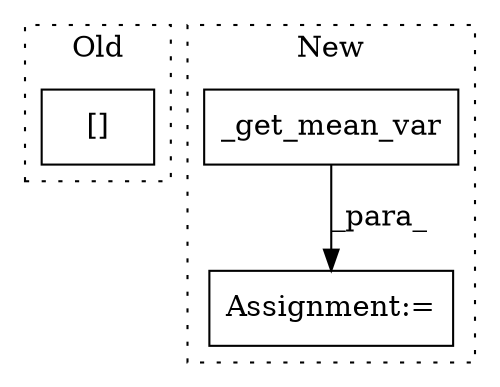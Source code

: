 digraph G {
subgraph cluster0 {
1 [label="[]" a="2" s="2166,2171" l="2,1" shape="box"];
label = "Old";
style="dotted";
}
subgraph cluster1 {
2 [label="_get_mean_var" a="32" s="2432,2447" l="14,1" shape="box"];
3 [label="Assignment:=" a="7" s="2500" l="1" shape="box"];
label = "New";
style="dotted";
}
2 -> 3 [label="_para_"];
}